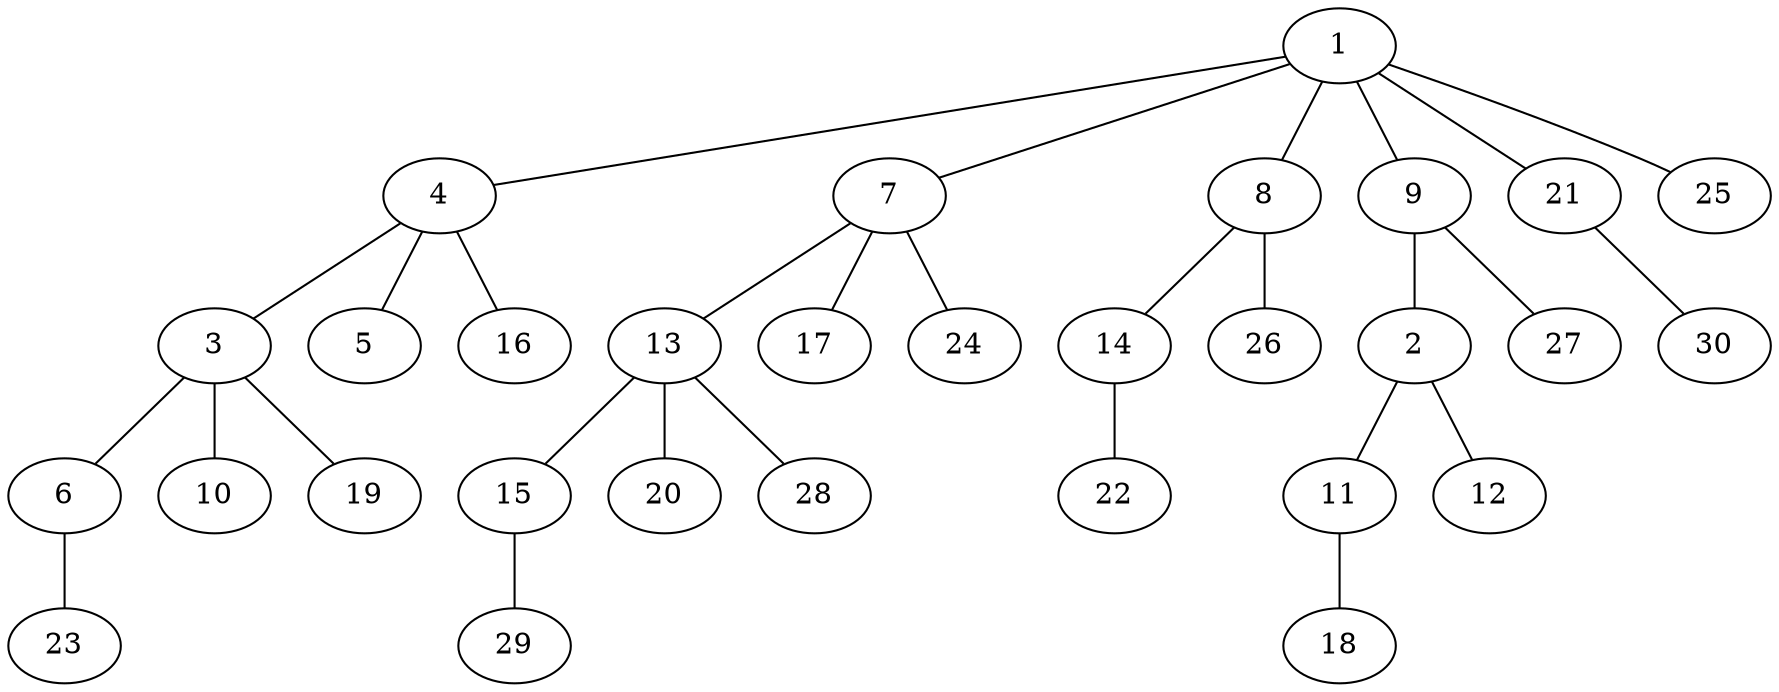 graph g_m_29{
1--4
1--7
1--8
1--9
1--21
1--25
4--3
4--5
4--16
7--13
7--17
7--24
8--14
8--26
9--2
9--27
21--30
3--6
3--10
3--19
13--15
13--20
13--28
14--22
2--11
2--12
6--23
15--29
11--18
}
